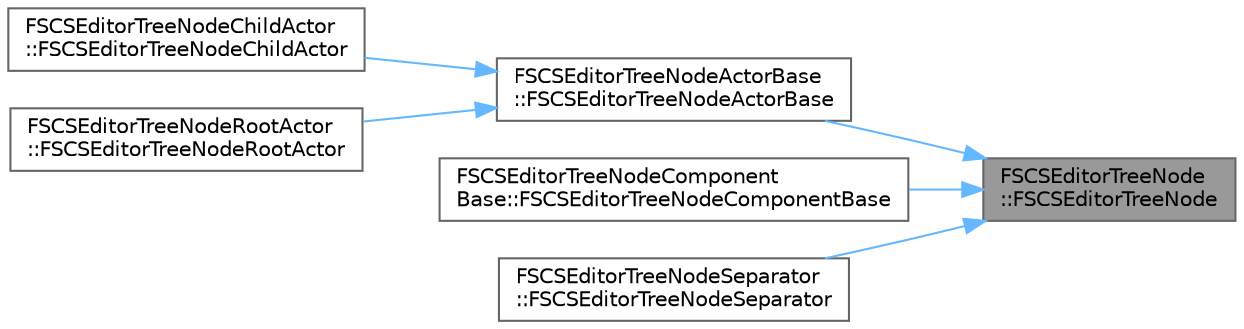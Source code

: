 digraph "FSCSEditorTreeNode::FSCSEditorTreeNode"
{
 // INTERACTIVE_SVG=YES
 // LATEX_PDF_SIZE
  bgcolor="transparent";
  edge [fontname=Helvetica,fontsize=10,labelfontname=Helvetica,labelfontsize=10];
  node [fontname=Helvetica,fontsize=10,shape=box,height=0.2,width=0.4];
  rankdir="RL";
  Node1 [id="Node000001",label="FSCSEditorTreeNode\l::FSCSEditorTreeNode",height=0.2,width=0.4,color="gray40", fillcolor="grey60", style="filled", fontcolor="black",tooltip="Constructs an empty tree node."];
  Node1 -> Node2 [id="edge1_Node000001_Node000002",dir="back",color="steelblue1",style="solid",tooltip=" "];
  Node2 [id="Node000002",label="FSCSEditorTreeNodeActorBase\l::FSCSEditorTreeNodeActorBase",height=0.2,width=0.4,color="grey40", fillcolor="white", style="filled",URL="$dc/d7c/classFSCSEditorTreeNodeActorBase.html#a00f5703f17dbc9de53bc01bf1a184748",tooltip=" "];
  Node2 -> Node3 [id="edge2_Node000002_Node000003",dir="back",color="steelblue1",style="solid",tooltip=" "];
  Node3 [id="Node000003",label="FSCSEditorTreeNodeChildActor\l::FSCSEditorTreeNodeChildActor",height=0.2,width=0.4,color="grey40", fillcolor="white", style="filled",URL="$d7/d8d/classFSCSEditorTreeNodeChildActor.html#ac4265357a740f5f093c05fcbbce1ebc3",tooltip=" "];
  Node2 -> Node4 [id="edge3_Node000002_Node000004",dir="back",color="steelblue1",style="solid",tooltip=" "];
  Node4 [id="Node000004",label="FSCSEditorTreeNodeRootActor\l::FSCSEditorTreeNodeRootActor",height=0.2,width=0.4,color="grey40", fillcolor="white", style="filled",URL="$dc/d90/classFSCSEditorTreeNodeRootActor.html#a605f651e6b61f88d406a65cc48fc3e8f",tooltip=" "];
  Node1 -> Node5 [id="edge4_Node000001_Node000005",dir="back",color="steelblue1",style="solid",tooltip=" "];
  Node5 [id="Node000005",label="FSCSEditorTreeNodeComponent\lBase::FSCSEditorTreeNodeComponentBase",height=0.2,width=0.4,color="grey40", fillcolor="white", style="filled",URL="$de/d2e/classFSCSEditorTreeNodeComponentBase.html#ab69de85c5e368e9c5b4dd66b5ca92487",tooltip=" "];
  Node1 -> Node6 [id="edge5_Node000001_Node000006",dir="back",color="steelblue1",style="solid",tooltip=" "];
  Node6 [id="Node000006",label="FSCSEditorTreeNodeSeparator\l::FSCSEditorTreeNodeSeparator",height=0.2,width=0.4,color="grey40", fillcolor="white", style="filled",URL="$d3/d3e/classFSCSEditorTreeNodeSeparator.html#a35925e1ad6a575ff55061d2e5298ada1",tooltip=" "];
}
